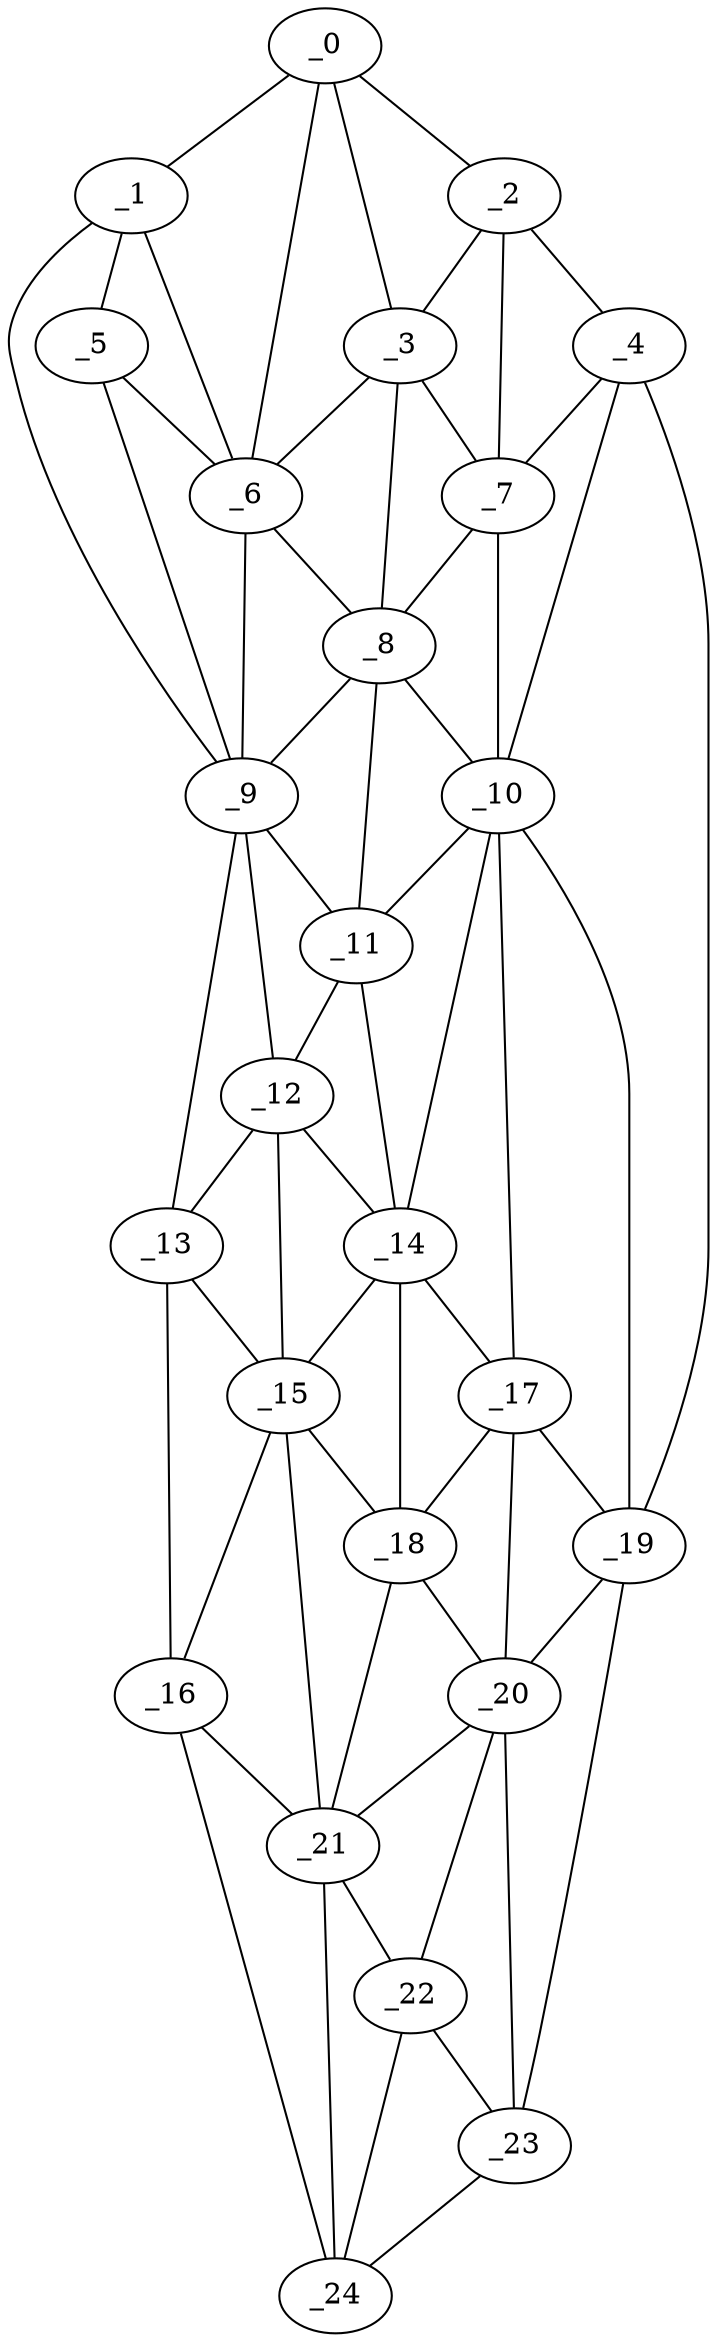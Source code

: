 graph "obj91__180.gxl" {
	_0	 [x=8,
		y=61];
	_1	 [x=9,
		y=53];
	_0 -- _1	 [valence=1];
	_2	 [x=15,
		y=78];
	_0 -- _2	 [valence=1];
	_3	 [x=22,
		y=70];
	_0 -- _3	 [valence=2];
	_6	 [x=31,
		y=60];
	_0 -- _6	 [valence=1];
	_5	 [x=29,
		y=51];
	_1 -- _5	 [valence=2];
	_1 -- _6	 [valence=2];
	_9	 [x=43,
		y=46];
	_1 -- _9	 [valence=1];
	_2 -- _3	 [valence=2];
	_4	 [x=27,
		y=85];
	_2 -- _4	 [valence=1];
	_7	 [x=31,
		y=77];
	_2 -- _7	 [valence=2];
	_3 -- _6	 [valence=2];
	_3 -- _7	 [valence=2];
	_8	 [x=36,
		y=69];
	_3 -- _8	 [valence=1];
	_4 -- _7	 [valence=2];
	_10	 [x=44,
		y=82];
	_4 -- _10	 [valence=2];
	_19	 [x=100,
		y=86];
	_4 -- _19	 [valence=1];
	_5 -- _6	 [valence=2];
	_5 -- _9	 [valence=1];
	_6 -- _8	 [valence=1];
	_6 -- _9	 [valence=2];
	_7 -- _8	 [valence=2];
	_7 -- _10	 [valence=1];
	_8 -- _9	 [valence=2];
	_8 -- _10	 [valence=2];
	_11	 [x=56,
		y=70];
	_8 -- _11	 [valence=2];
	_9 -- _11	 [valence=1];
	_12	 [x=64,
		y=62];
	_9 -- _12	 [valence=2];
	_13	 [x=65,
		y=42];
	_9 -- _13	 [valence=1];
	_10 -- _11	 [valence=1];
	_14	 [x=68,
		y=71];
	_10 -- _14	 [valence=2];
	_17	 [x=87,
		y=82];
	_10 -- _17	 [valence=1];
	_10 -- _19	 [valence=2];
	_11 -- _12	 [valence=2];
	_11 -- _14	 [valence=1];
	_12 -- _13	 [valence=1];
	_12 -- _14	 [valence=2];
	_15	 [x=85,
		y=59];
	_12 -- _15	 [valence=2];
	_13 -- _15	 [valence=2];
	_16	 [x=87,
		y=51];
	_13 -- _16	 [valence=1];
	_14 -- _15	 [valence=2];
	_14 -- _17	 [valence=1];
	_18	 [x=91,
		y=71];
	_14 -- _18	 [valence=2];
	_15 -- _16	 [valence=1];
	_15 -- _18	 [valence=2];
	_21	 [x=104,
		y=69];
	_15 -- _21	 [valence=1];
	_16 -- _21	 [valence=2];
	_24	 [x=123,
		y=68];
	_16 -- _24	 [valence=1];
	_17 -- _18	 [valence=2];
	_17 -- _19	 [valence=2];
	_20	 [x=102,
		y=78];
	_17 -- _20	 [valence=1];
	_18 -- _20	 [valence=2];
	_18 -- _21	 [valence=1];
	_19 -- _20	 [valence=1];
	_23	 [x=117,
		y=79];
	_19 -- _23	 [valence=1];
	_20 -- _21	 [valence=2];
	_22	 [x=113,
		y=73];
	_20 -- _22	 [valence=2];
	_20 -- _23	 [valence=2];
	_21 -- _22	 [valence=1];
	_21 -- _24	 [valence=1];
	_22 -- _23	 [valence=1];
	_22 -- _24	 [valence=2];
	_23 -- _24	 [valence=1];
}
